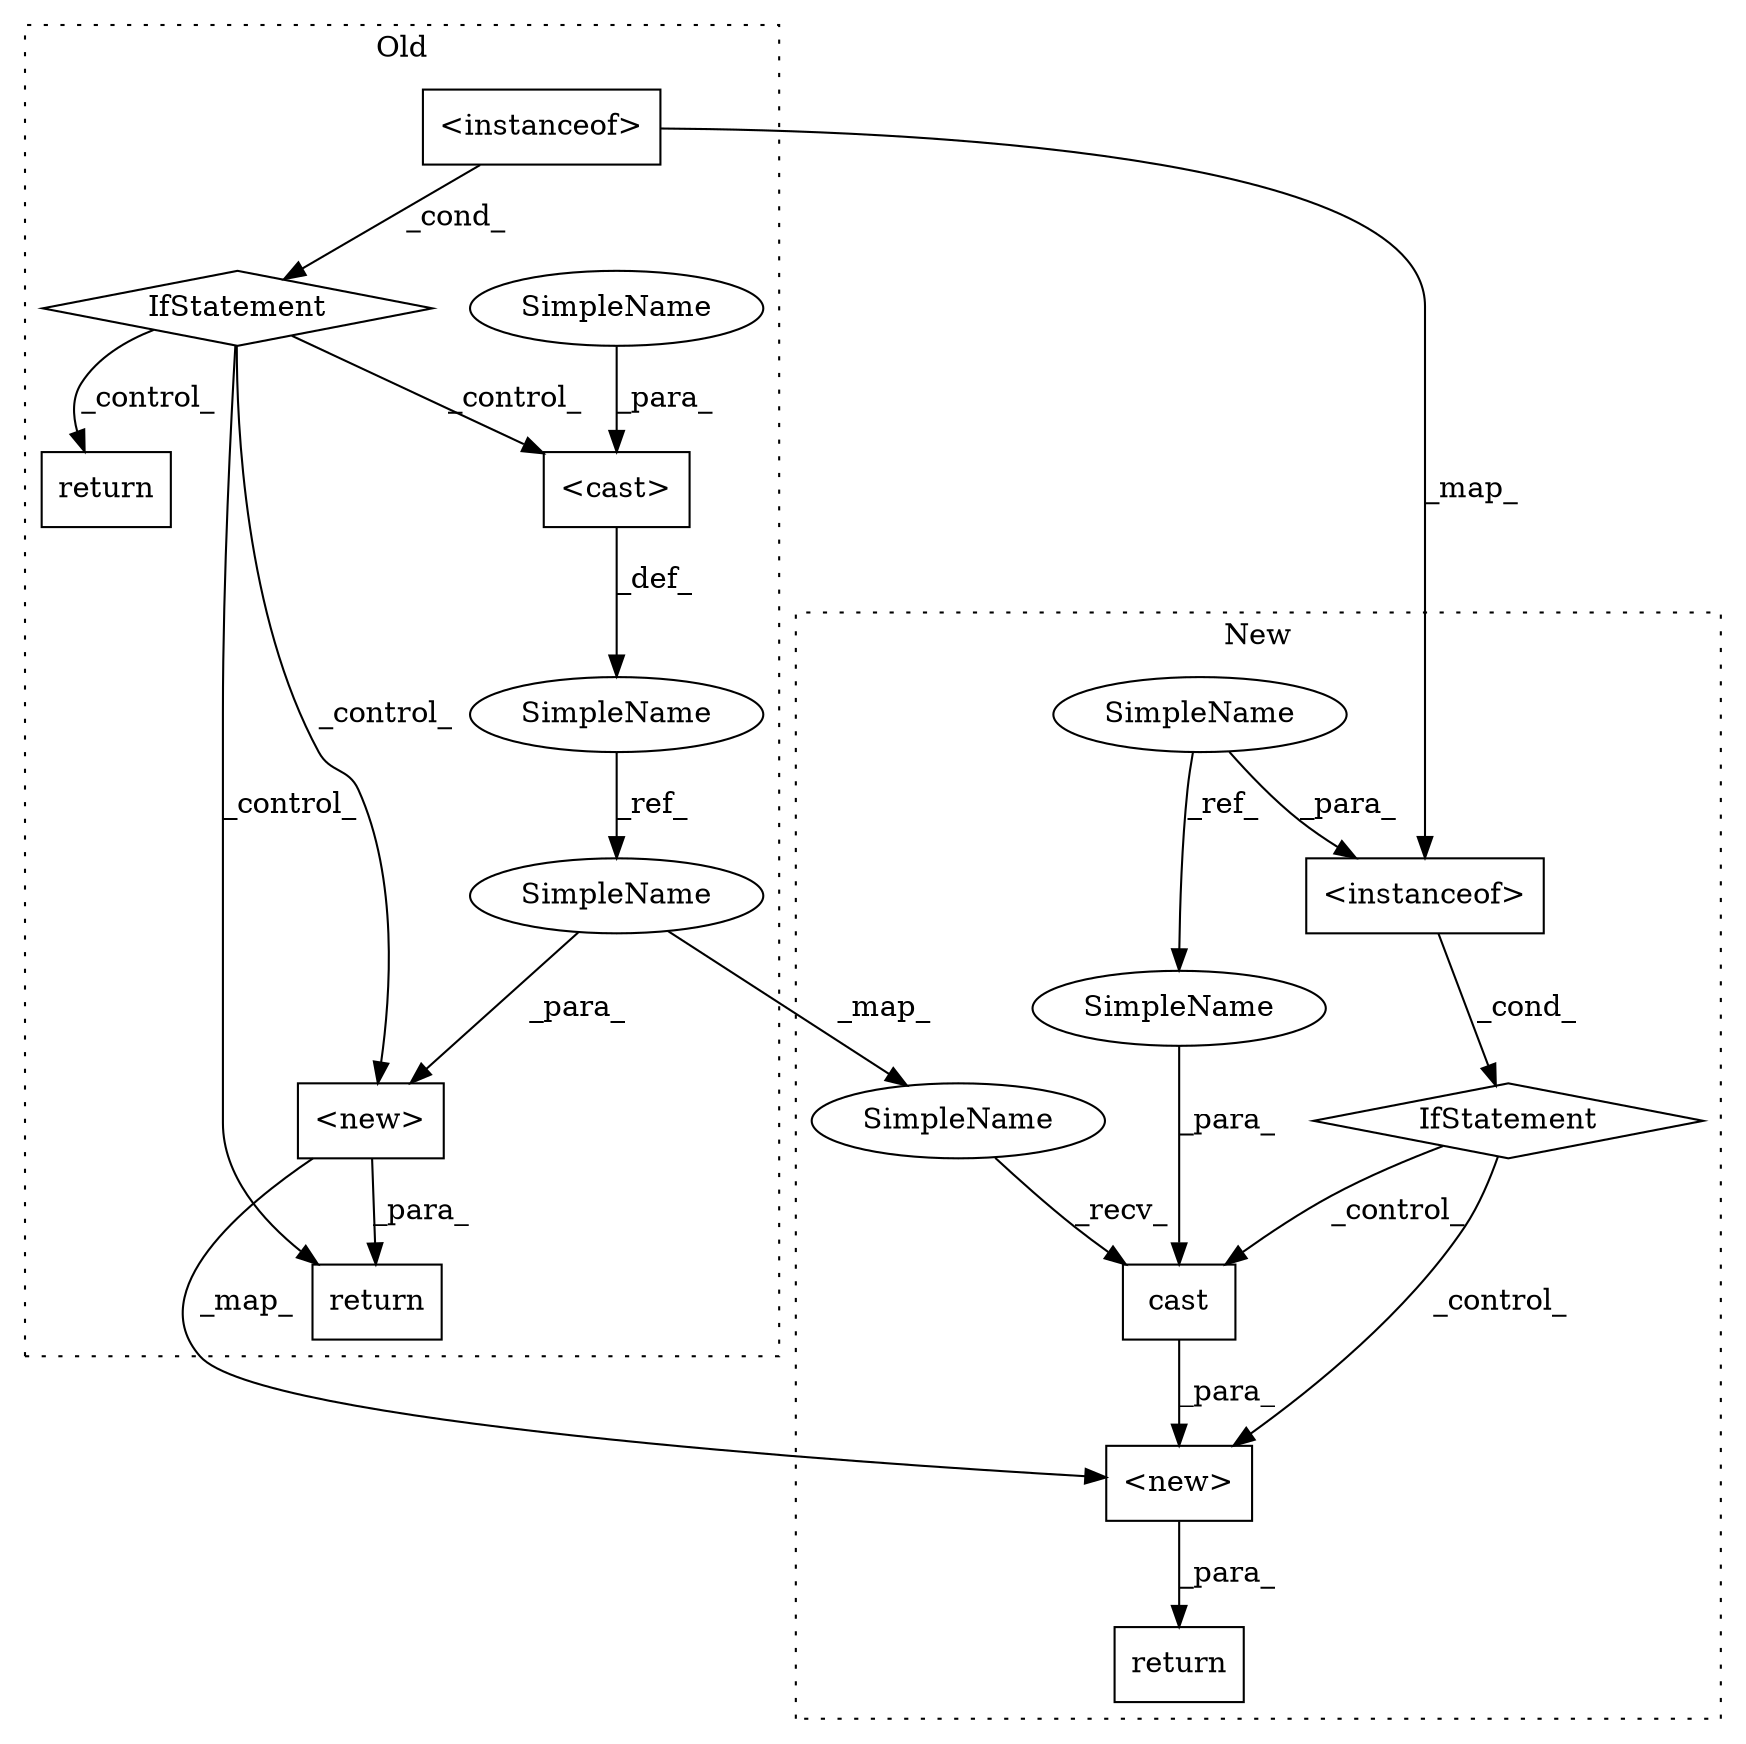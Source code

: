 digraph G {
subgraph cluster0 {
1 [label="<instanceof>" a="62" s="7660" l="12" shape="box"];
3 [label="return" a="41" s="7808" l="7" shape="box"];
4 [label="IfStatement" a="25" s="7648,7682" l="4,2" shape="diamond"];
6 [label="<cast>" a="11" s="7766" l="26" shape="box"];
9 [label="return" a="41" s="7862" l="7" shape="box"];
11 [label="<new>" a="14" s="7815,7840" l="15,1" shape="box"];
13 [label="SimpleName" a="42" s="7753" l="10" shape="ellipse"];
14 [label="SimpleName" a="42" s="7830" l="10" shape="ellipse"];
17 [label="SimpleName" a="42" s="7792" l="8" shape="ellipse"];
label = "Old";
style="dotted";
}
subgraph cluster1 {
2 [label="<instanceof>" a="62" s="7664" l="12" shape="box"];
5 [label="SimpleName" a="42" s="7632" l="8" shape="ellipse"];
7 [label="cast" a="32" s="7726,7739" l="5,1" shape="box"];
8 [label="IfStatement" a="25" s="7687" l="11" shape="diamond"];
10 [label="return" a="41" s="7648" l="7" shape="box"];
12 [label="<new>" a="14" s="7698,7740" l="15,1" shape="box"];
15 [label="SimpleName" a="42" s="7731" l="8" shape="ellipse"];
16 [label="SimpleName" a="42" s="7713" l="12" shape="ellipse"];
label = "New";
style="dotted";
}
1 -> 4 [label="_cond_"];
1 -> 2 [label="_map_"];
2 -> 8 [label="_cond_"];
4 -> 3 [label="_control_"];
4 -> 6 [label="_control_"];
4 -> 9 [label="_control_"];
4 -> 11 [label="_control_"];
5 -> 15 [label="_ref_"];
5 -> 2 [label="_para_"];
6 -> 13 [label="_def_"];
7 -> 12 [label="_para_"];
8 -> 7 [label="_control_"];
8 -> 12 [label="_control_"];
11 -> 3 [label="_para_"];
11 -> 12 [label="_map_"];
12 -> 10 [label="_para_"];
13 -> 14 [label="_ref_"];
14 -> 11 [label="_para_"];
14 -> 16 [label="_map_"];
15 -> 7 [label="_para_"];
16 -> 7 [label="_recv_"];
17 -> 6 [label="_para_"];
}